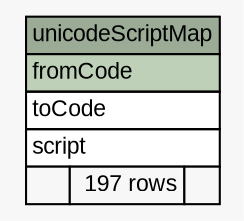 // dot 2.26.3 on Windows 7 6.1
// SchemaSpy rev Unknown
digraph "unicodeScriptMap" {
  graph [
    rankdir="RL"
    bgcolor="#f7f7f7"
    nodesep="0.18"
    ranksep="0.46"
    fontname="Arial"
    fontsize="11"
  ];
  node [
    fontname="Arial"
    fontsize="11"
    shape="plaintext"
  ];
  edge [
    arrowsize="0.8"
  ];
  "unicodeScriptMap" [
    label=<
    <TABLE BORDER="0" CELLBORDER="1" CELLSPACING="0" BGCOLOR="#ffffff">
      <TR><TD COLSPAN="3" BGCOLOR="#9bab96" ALIGN="CENTER">unicodeScriptMap</TD></TR>
      <TR><TD PORT="fromCode" COLSPAN="3" BGCOLOR="#bed1b8" ALIGN="LEFT">fromCode</TD></TR>
      <TR><TD PORT="toCode" COLSPAN="3" ALIGN="LEFT">toCode</TD></TR>
      <TR><TD PORT="script" COLSPAN="3" ALIGN="LEFT">script</TD></TR>
      <TR><TD ALIGN="LEFT" BGCOLOR="#f7f7f7">  </TD><TD ALIGN="RIGHT" BGCOLOR="#f7f7f7">197 rows</TD><TD ALIGN="RIGHT" BGCOLOR="#f7f7f7">  </TD></TR>
    </TABLE>>
    URL="tables/unicodeScriptMap.html"
    tooltip="unicodeScriptMap"
  ];
}
